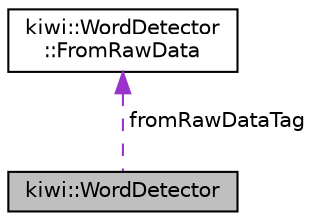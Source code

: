 digraph "kiwi::WordDetector"
{
 // LATEX_PDF_SIZE
  edge [fontname="Helvetica",fontsize="10",labelfontname="Helvetica",labelfontsize="10"];
  node [fontname="Helvetica",fontsize="10",shape=record];
  Node1 [label="kiwi::WordDetector",height=0.2,width=0.4,color="black", fillcolor="grey75", style="filled", fontcolor="black",tooltip=" "];
  Node2 -> Node1 [dir="back",color="darkorchid3",fontsize="10",style="dashed",label=" fromRawDataTag" ,fontname="Helvetica"];
  Node2 [label="kiwi::WordDetector\l::FromRawData",height=0.2,width=0.4,color="black", fillcolor="white", style="filled",URL="$structkiwi_1_1WordDetector_1_1FromRawData.html",tooltip=" "];
}

